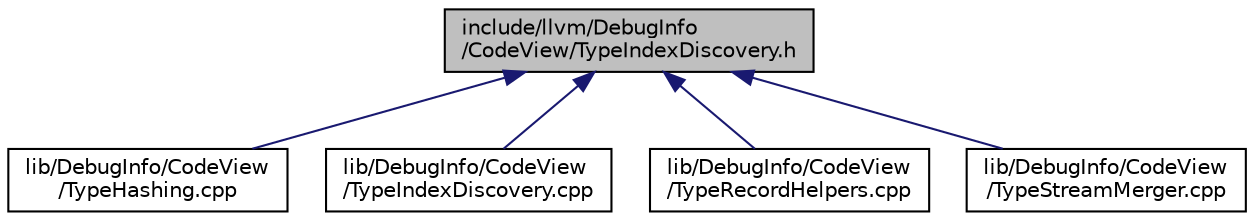 digraph "include/llvm/DebugInfo/CodeView/TypeIndexDiscovery.h"
{
 // LATEX_PDF_SIZE
  bgcolor="transparent";
  edge [fontname="Helvetica",fontsize="10",labelfontname="Helvetica",labelfontsize="10"];
  node [fontname="Helvetica",fontsize="10",shape=record];
  Node1 [label="include/llvm/DebugInfo\l/CodeView/TypeIndexDiscovery.h",height=0.2,width=0.4,color="black", fillcolor="grey75", style="filled", fontcolor="black",tooltip=" "];
  Node1 -> Node2 [dir="back",color="midnightblue",fontsize="10",style="solid",fontname="Helvetica"];
  Node2 [label="lib/DebugInfo/CodeView\l/TypeHashing.cpp",height=0.2,width=0.4,color="black",URL="$TypeHashing_8cpp.html",tooltip=" "];
  Node1 -> Node3 [dir="back",color="midnightblue",fontsize="10",style="solid",fontname="Helvetica"];
  Node3 [label="lib/DebugInfo/CodeView\l/TypeIndexDiscovery.cpp",height=0.2,width=0.4,color="black",URL="$TypeIndexDiscovery_8cpp.html",tooltip=" "];
  Node1 -> Node4 [dir="back",color="midnightblue",fontsize="10",style="solid",fontname="Helvetica"];
  Node4 [label="lib/DebugInfo/CodeView\l/TypeRecordHelpers.cpp",height=0.2,width=0.4,color="black",URL="$TypeRecordHelpers_8cpp.html",tooltip=" "];
  Node1 -> Node5 [dir="back",color="midnightblue",fontsize="10",style="solid",fontname="Helvetica"];
  Node5 [label="lib/DebugInfo/CodeView\l/TypeStreamMerger.cpp",height=0.2,width=0.4,color="black",URL="$TypeStreamMerger_8cpp.html",tooltip=" "];
}
